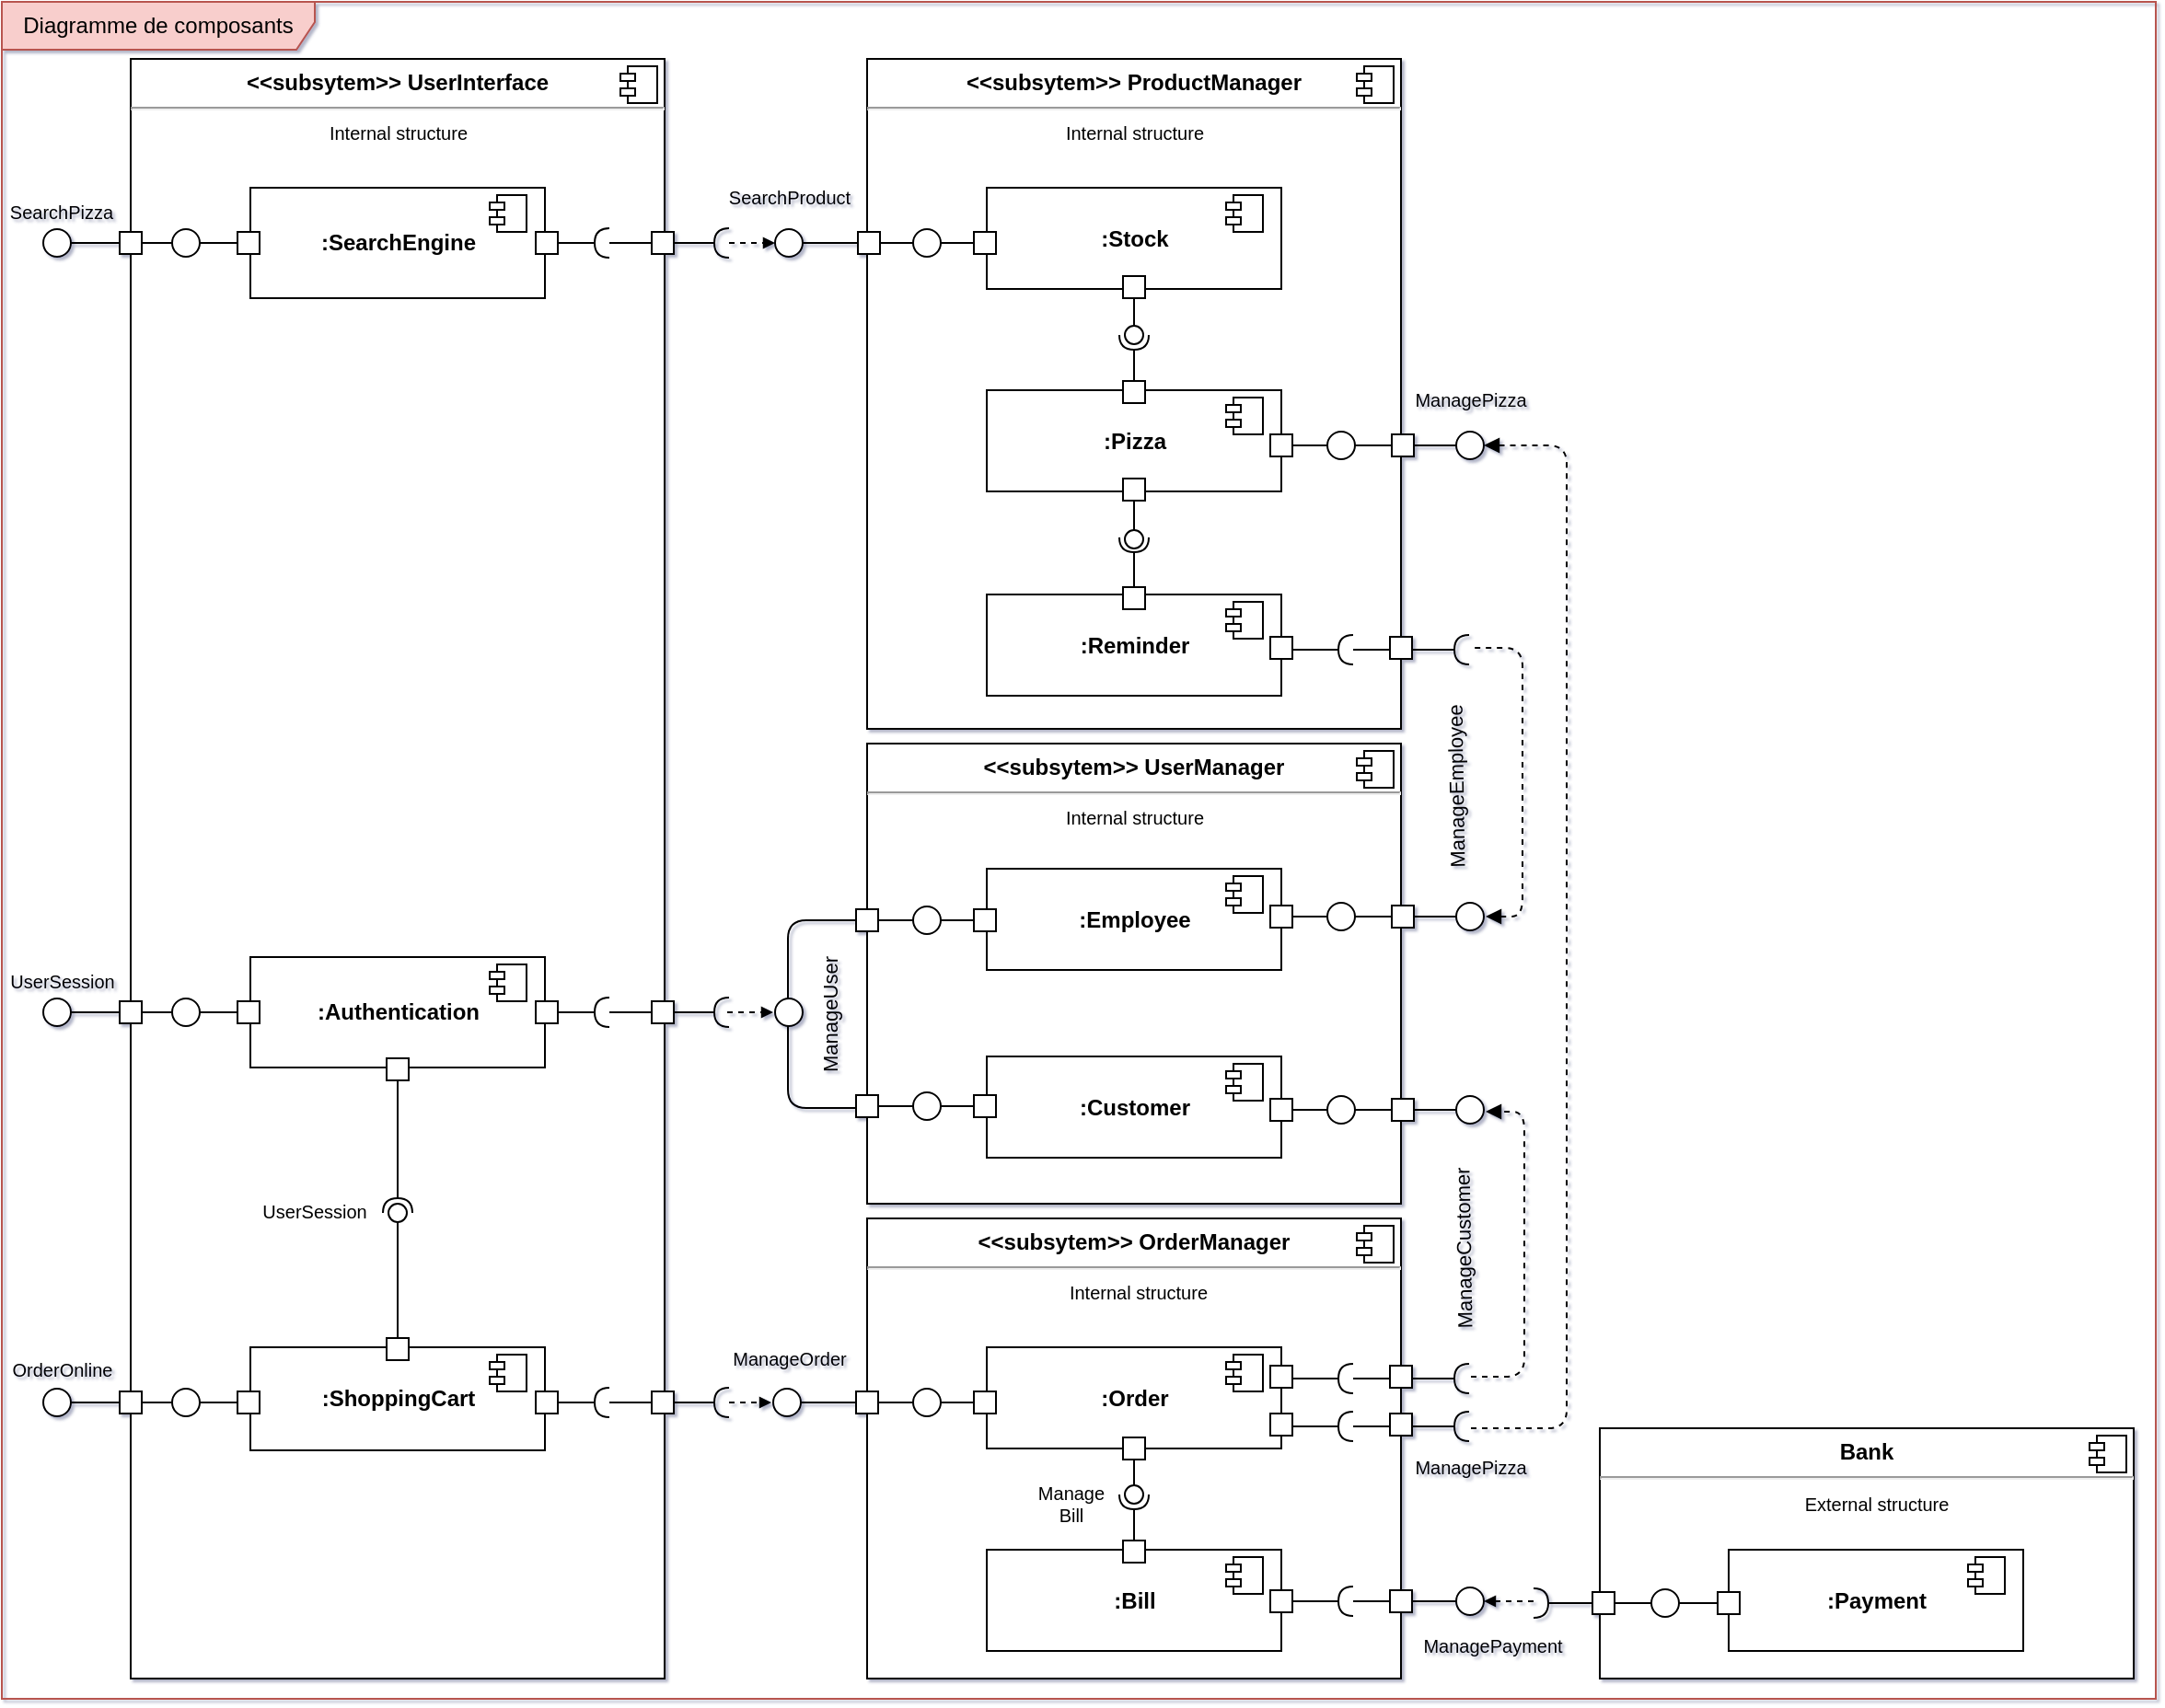 <mxfile version="13.6.2" type="device"><diagram name="Page-1" id="5f0bae14-7c28-e335-631c-24af17079c00"><mxGraphModel dx="1086" dy="1656" grid="0" gridSize="4" guides="1" tooltips="1" connect="1" arrows="1" fold="1" page="1" pageScale="1" pageWidth="1100" pageHeight="850" background="#ffffff" math="0" shadow="1"><root><mxCell id="0"/><mxCell id="1" parent="0"/><mxCell id="wTjTBQuhKX6uqusIVd9y-1" value="Diagramme de composants" style="shape=umlFrame;whiteSpace=wrap;html=1;width=170;height=26;fillColor=#f8cecc;swimlaneFillColor=none;strokeColor=#b85450;strokeWidth=1;perimeterSpacing=0;shadow=0;sketch=0;" parent="1" vertex="1"><mxGeometry x="10" y="-11" width="1170" height="922" as="geometry"/></mxCell><mxCell id="eS0z7UY0pisL0nwEocrN-112" value="&lt;p style=&quot;margin: 0px ; margin-top: 6px ; text-align: center&quot;&gt;&lt;b&gt;&amp;lt;&amp;lt;subsytem&amp;gt;&amp;gt; ProductManager&lt;/b&gt;&lt;/p&gt;&lt;hr&gt;&lt;p style=&quot;margin: 0px ; margin-left: 8px&quot;&gt;&lt;br&gt;&lt;/p&gt;" style="align=left;overflow=fill;html=1;dropTarget=0;" parent="1" vertex="1"><mxGeometry x="480" y="20" width="290" height="364" as="geometry"/></mxCell><mxCell id="eS0z7UY0pisL0nwEocrN-113" value="" style="shape=component;jettyWidth=8;jettyHeight=4;" parent="eS0z7UY0pisL0nwEocrN-112" vertex="1"><mxGeometry x="1" width="20" height="20" relative="1" as="geometry"><mxPoint x="-24" y="4" as="offset"/></mxGeometry></mxCell><mxCell id="eS0z7UY0pisL0nwEocrN-3" value="&lt;p style=&quot;margin: 0px ; margin-top: 6px ; text-align: center&quot;&gt;&lt;b&gt;&amp;lt;&amp;lt;subsytem&amp;gt;&amp;gt; UserInterface&lt;/b&gt;&lt;/p&gt;&lt;hr&gt;&lt;p style=&quot;margin: 0px ; margin-left: 8px&quot;&gt;&lt;br&gt;&lt;/p&gt;" style="align=left;overflow=fill;html=1;dropTarget=0;" parent="1" vertex="1"><mxGeometry x="80" y="20" width="290" height="880" as="geometry"/></mxCell><mxCell id="eS0z7UY0pisL0nwEocrN-4" value="" style="shape=component;jettyWidth=8;jettyHeight=4;" parent="eS0z7UY0pisL0nwEocrN-3" vertex="1"><mxGeometry x="1" width="20" height="20" relative="1" as="geometry"><mxPoint x="-24" y="4" as="offset"/></mxGeometry></mxCell><mxCell id="eS0z7UY0pisL0nwEocrN-7" value="&lt;b&gt;:SearchEngine&lt;/b&gt;" style="html=1;dropTarget=0;" parent="1" vertex="1"><mxGeometry x="145" y="90" width="160" height="60" as="geometry"/></mxCell><mxCell id="eS0z7UY0pisL0nwEocrN-8" value="" style="shape=component;jettyWidth=8;jettyHeight=4;" parent="eS0z7UY0pisL0nwEocrN-7" vertex="1"><mxGeometry x="1" width="20" height="20" relative="1" as="geometry"><mxPoint x="-30" y="4" as="offset"/></mxGeometry></mxCell><mxCell id="eS0z7UY0pisL0nwEocrN-9" value="&lt;b&gt;:Authentication&lt;br&gt;&lt;/b&gt;" style="html=1;dropTarget=0;" parent="1" vertex="1"><mxGeometry x="145" y="508" width="160" height="60" as="geometry"/></mxCell><mxCell id="eS0z7UY0pisL0nwEocrN-10" value="" style="shape=component;jettyWidth=8;jettyHeight=4;" parent="eS0z7UY0pisL0nwEocrN-9" vertex="1"><mxGeometry x="1" width="20" height="20" relative="1" as="geometry"><mxPoint x="-30" y="4" as="offset"/></mxGeometry></mxCell><mxCell id="eS0z7UY0pisL0nwEocrN-11" value="&lt;b&gt;:ShoppingCart&lt;/b&gt;&lt;b&gt;&lt;br&gt;&lt;/b&gt;" style="html=1;dropTarget=0;" parent="1" vertex="1"><mxGeometry x="145" y="720" width="160" height="56" as="geometry"/></mxCell><mxCell id="eS0z7UY0pisL0nwEocrN-12" value="" style="shape=component;jettyWidth=8;jettyHeight=4;" parent="eS0z7UY0pisL0nwEocrN-11" vertex="1"><mxGeometry x="1" width="20" height="20" relative="1" as="geometry"><mxPoint x="-30" y="4" as="offset"/></mxGeometry></mxCell><mxCell id="eS0z7UY0pisL0nwEocrN-15" value="" style="whiteSpace=wrap;html=1;glass=0;shadow=0;" parent="1" vertex="1"><mxGeometry x="138" y="744" width="12" height="12" as="geometry"/></mxCell><mxCell id="eS0z7UY0pisL0nwEocrN-18" value="" style="orthogonalLoop=1;jettySize=auto;html=1;endArrow=none;endFill=0;entryX=0;entryY=0.5;entryDx=0;entryDy=0;" parent="1" target="eS0z7UY0pisL0nwEocrN-45" edge="1"><mxGeometry relative="1" as="geometry"><mxPoint x="340" y="750" as="sourcePoint"/><mxPoint x="350" y="751" as="targetPoint"/></mxGeometry></mxCell><mxCell id="eS0z7UY0pisL0nwEocrN-22" value="" style="orthogonalLoop=1;jettySize=auto;html=1;endArrow=halfCircle;endFill=0;endSize=6;strokeWidth=1;exitX=1;exitY=0.5;exitDx=0;exitDy=0;" parent="1" source="eS0z7UY0pisL0nwEocrN-34" edge="1"><mxGeometry relative="1" as="geometry"><mxPoint x="385" y="749.58" as="sourcePoint"/><mxPoint x="340" y="750" as="targetPoint"/></mxGeometry></mxCell><mxCell id="eS0z7UY0pisL0nwEocrN-33" value="" style="whiteSpace=wrap;html=1;glass=0;shadow=0;" parent="1" vertex="1"><mxGeometry x="219" y="715" width="12" height="12" as="geometry"/></mxCell><mxCell id="eS0z7UY0pisL0nwEocrN-34" value="" style="whiteSpace=wrap;html=1;glass=0;shadow=0;" parent="1" vertex="1"><mxGeometry x="300" y="744" width="12" height="12" as="geometry"/></mxCell><mxCell id="eS0z7UY0pisL0nwEocrN-35" value="" style="whiteSpace=wrap;html=1;glass=0;shadow=0;" parent="1" vertex="1"><mxGeometry x="219" y="563" width="12" height="12" as="geometry"/></mxCell><mxCell id="eS0z7UY0pisL0nwEocrN-36" value="" style="whiteSpace=wrap;html=1;glass=0;shadow=0;" parent="1" vertex="1"><mxGeometry x="138" y="532" width="12" height="12" as="geometry"/></mxCell><mxCell id="eS0z7UY0pisL0nwEocrN-37" value="" style="whiteSpace=wrap;html=1;glass=0;shadow=0;" parent="1" vertex="1"><mxGeometry x="300" y="532" width="12" height="12" as="geometry"/></mxCell><mxCell id="eS0z7UY0pisL0nwEocrN-38" value="" style="whiteSpace=wrap;html=1;glass=0;shadow=0;" parent="1" vertex="1"><mxGeometry x="138" y="114" width="12" height="12" as="geometry"/></mxCell><mxCell id="eS0z7UY0pisL0nwEocrN-39" value="" style="whiteSpace=wrap;html=1;glass=0;shadow=0;" parent="1" vertex="1"><mxGeometry x="300" y="114" width="12" height="12" as="geometry"/></mxCell><mxCell id="eS0z7UY0pisL0nwEocrN-40" value="" style="whiteSpace=wrap;html=1;glass=0;shadow=0;" parent="1" vertex="1"><mxGeometry x="74" y="114" width="12" height="12" as="geometry"/></mxCell><mxCell id="eS0z7UY0pisL0nwEocrN-41" value="" style="whiteSpace=wrap;html=1;glass=0;shadow=0;" parent="1" vertex="1"><mxGeometry x="74" y="532" width="12" height="12" as="geometry"/></mxCell><mxCell id="eS0z7UY0pisL0nwEocrN-42" value="" style="whiteSpace=wrap;html=1;glass=0;shadow=0;" parent="1" vertex="1"><mxGeometry x="74" y="744" width="12" height="12" as="geometry"/></mxCell><mxCell id="eS0z7UY0pisL0nwEocrN-43" value="" style="whiteSpace=wrap;html=1;glass=0;shadow=0;" parent="1" vertex="1"><mxGeometry x="363" y="114" width="12" height="12" as="geometry"/></mxCell><mxCell id="eS0z7UY0pisL0nwEocrN-44" value="" style="whiteSpace=wrap;html=1;glass=0;shadow=0;" parent="1" vertex="1"><mxGeometry x="363" y="532" width="12" height="12" as="geometry"/></mxCell><mxCell id="eS0z7UY0pisL0nwEocrN-45" value="" style="whiteSpace=wrap;html=1;glass=0;shadow=0;" parent="1" vertex="1"><mxGeometry x="363" y="744" width="12" height="12" as="geometry"/></mxCell><mxCell id="eS0z7UY0pisL0nwEocrN-46" value="" style="orthogonalLoop=1;jettySize=auto;html=1;endArrow=none;endFill=0;entryX=0;entryY=0.5;entryDx=0;entryDy=0;exitX=1;exitY=0.5;exitDx=0;exitDy=0;" parent="1" target="eS0z7UY0pisL0nwEocrN-38" edge="1"><mxGeometry relative="1" as="geometry"><mxPoint x="115" y="120" as="sourcePoint"/><mxPoint x="25" y="145" as="targetPoint"/></mxGeometry></mxCell><mxCell id="eS0z7UY0pisL0nwEocrN-48" value="" style="orthogonalLoop=1;jettySize=auto;html=1;endArrow=none;endFill=0;entryX=0;entryY=0.5;entryDx=0;entryDy=0;exitX=1;exitY=0.5;exitDx=0;exitDy=0;" parent="1" source="eS0z7UY0pisL0nwEocrN-40" edge="1"><mxGeometry relative="1" as="geometry"><mxPoint x="62" y="120" as="sourcePoint"/><mxPoint x="105" y="120" as="targetPoint"/></mxGeometry></mxCell><mxCell id="eS0z7UY0pisL0nwEocrN-51" value="" style="orthogonalLoop=1;jettySize=auto;html=1;endArrow=none;endFill=0;exitX=1;exitY=0.5;exitDx=0;exitDy=0;entryX=0;entryY=0.5;entryDx=0;entryDy=0;" parent="1" target="eS0z7UY0pisL0nwEocrN-36" edge="1"><mxGeometry relative="1" as="geometry"><mxPoint x="115" y="538" as="sourcePoint"/><mxPoint x="560" y="518" as="targetPoint"/></mxGeometry></mxCell><mxCell id="eS0z7UY0pisL0nwEocrN-55" value="" style="orthogonalLoop=1;jettySize=auto;html=1;endArrow=none;endFill=0;exitX=1;exitY=0.5;exitDx=0;exitDy=0;entryX=0;entryY=0.5;entryDx=0;entryDy=0;" parent="1" source="eS0z7UY0pisL0nwEocrN-41" edge="1"><mxGeometry relative="1" as="geometry"><mxPoint x="62" y="538" as="sourcePoint"/><mxPoint x="105" y="538" as="targetPoint"/></mxGeometry></mxCell><mxCell id="eS0z7UY0pisL0nwEocrN-59" value="" style="orthogonalLoop=1;jettySize=auto;html=1;endArrow=none;endFill=0;exitX=1;exitY=0.5;exitDx=0;exitDy=0;entryX=0;entryY=0.5;entryDx=0;entryDy=0;" parent="1" target="eS0z7UY0pisL0nwEocrN-15" edge="1"><mxGeometry relative="1" as="geometry"><mxPoint x="115" y="750" as="sourcePoint"/><mxPoint x="560" y="570" as="targetPoint"/></mxGeometry></mxCell><mxCell id="eS0z7UY0pisL0nwEocrN-61" value="" style="orthogonalLoop=1;jettySize=auto;html=1;endArrow=none;endFill=0;exitX=1;exitY=0.5;exitDx=0;exitDy=0;entryX=0;entryY=0.5;entryDx=0;entryDy=0;" parent="1" source="eS0z7UY0pisL0nwEocrN-42" edge="1"><mxGeometry relative="1" as="geometry"><mxPoint x="62" y="750" as="sourcePoint"/><mxPoint x="105" y="750" as="targetPoint"/></mxGeometry></mxCell><mxCell id="eS0z7UY0pisL0nwEocrN-68" value="" style="orthogonalLoop=1;jettySize=auto;html=1;endArrow=none;endFill=0;exitX=0.5;exitY=0;exitDx=0;exitDy=0;" parent="1" source="eS0z7UY0pisL0nwEocrN-33" target="eS0z7UY0pisL0nwEocrN-70" edge="1"><mxGeometry relative="1" as="geometry"><mxPoint x="405" y="698" as="sourcePoint"/></mxGeometry></mxCell><mxCell id="eS0z7UY0pisL0nwEocrN-69" value="" style="orthogonalLoop=1;jettySize=auto;html=1;endArrow=halfCircle;endFill=0;endSize=6;strokeWidth=1;exitX=0.5;exitY=1;exitDx=0;exitDy=0;" parent="1" source="eS0z7UY0pisL0nwEocrN-35" edge="1"><mxGeometry relative="1" as="geometry"><mxPoint x="225" y="701" as="sourcePoint"/><mxPoint x="225" y="647" as="targetPoint"/></mxGeometry></mxCell><mxCell id="eS0z7UY0pisL0nwEocrN-70" value="" style="ellipse;whiteSpace=wrap;html=1;fontFamily=Helvetica;fontSize=12;fontColor=#000000;align=center;strokeColor=#000000;fillColor=#ffffff;points=[];aspect=fixed;resizable=0;shadow=0;glass=0;" parent="1" vertex="1"><mxGeometry x="220" y="642" width="10" height="10" as="geometry"/></mxCell><mxCell id="eS0z7UY0pisL0nwEocrN-77" value="" style="orthogonalLoop=1;jettySize=auto;html=1;endArrow=none;endFill=0;entryX=0;entryY=0.5;entryDx=0;entryDy=0;" parent="1" target="eS0z7UY0pisL0nwEocrN-44" edge="1"><mxGeometry relative="1" as="geometry"><mxPoint x="340" y="538" as="sourcePoint"/><mxPoint x="358" y="537.58" as="targetPoint"/></mxGeometry></mxCell><mxCell id="eS0z7UY0pisL0nwEocrN-78" value="" style="orthogonalLoop=1;jettySize=auto;html=1;endArrow=halfCircle;endFill=0;endSize=6;strokeWidth=1;exitX=1;exitY=0.5;exitDx=0;exitDy=0;" parent="1" source="eS0z7UY0pisL0nwEocrN-37" edge="1"><mxGeometry relative="1" as="geometry"><mxPoint x="320.0" y="537.58" as="sourcePoint"/><mxPoint x="340" y="538" as="targetPoint"/></mxGeometry></mxCell><mxCell id="eS0z7UY0pisL0nwEocrN-80" value="" style="orthogonalLoop=1;jettySize=auto;html=1;endArrow=none;endFill=0;entryX=0;entryY=0.5;entryDx=0;entryDy=0;" parent="1" target="eS0z7UY0pisL0nwEocrN-43" edge="1"><mxGeometry relative="1" as="geometry"><mxPoint x="340" y="120" as="sourcePoint"/><mxPoint x="486" y="118.79" as="targetPoint"/></mxGeometry></mxCell><mxCell id="eS0z7UY0pisL0nwEocrN-81" value="" style="orthogonalLoop=1;jettySize=auto;html=1;endArrow=halfCircle;endFill=0;endSize=6;strokeWidth=1;exitX=1;exitY=0.5;exitDx=0;exitDy=0;" parent="1" source="eS0z7UY0pisL0nwEocrN-39" edge="1"><mxGeometry relative="1" as="geometry"><mxPoint x="435" y="119.79" as="sourcePoint"/><mxPoint x="340" y="120" as="targetPoint"/></mxGeometry></mxCell><mxCell id="eS0z7UY0pisL0nwEocrN-83" value="" style="orthogonalLoop=1;jettySize=auto;html=1;endArrow=none;endFill=0;entryX=0;entryY=0.5;entryDx=0;entryDy=0;exitX=1;exitY=0.5;exitDx=0;exitDy=0;" parent="1" source="eS0z7UY0pisL0nwEocrN-129" target="eS0z7UY0pisL0nwEocrN-42" edge="1"><mxGeometry relative="1" as="geometry"><mxPoint x="45" y="750" as="sourcePoint"/><mxPoint x="37.5" y="749.58" as="targetPoint"/></mxGeometry></mxCell><mxCell id="eS0z7UY0pisL0nwEocrN-91" value="" style="orthogonalLoop=1;jettySize=auto;html=1;endArrow=none;endFill=0;entryX=0;entryY=0.5;entryDx=0;entryDy=0;exitX=1;exitY=0.5;exitDx=0;exitDy=0;" parent="1" source="eS0z7UY0pisL0nwEocrN-128" target="eS0z7UY0pisL0nwEocrN-41" edge="1"><mxGeometry relative="1" as="geometry"><mxPoint x="50" y="538" as="sourcePoint"/><mxPoint x="49.5" y="537.58" as="targetPoint"/></mxGeometry></mxCell><mxCell id="eS0z7UY0pisL0nwEocrN-92" value="" style="orthogonalLoop=1;jettySize=auto;html=1;endArrow=none;endFill=0;entryX=0;entryY=0.5;entryDx=0;entryDy=0;exitX=1;exitY=0.5;exitDx=0;exitDy=0;" parent="1" source="eS0z7UY0pisL0nwEocrN-127" target="eS0z7UY0pisL0nwEocrN-40" edge="1"><mxGeometry relative="1" as="geometry"><mxPoint x="37.5" y="120" as="sourcePoint"/><mxPoint x="24.5" y="115" as="targetPoint"/></mxGeometry></mxCell><mxCell id="eS0z7UY0pisL0nwEocrN-95" value="UserSession" style="text;html=1;strokeColor=none;fillColor=none;align=center;verticalAlign=middle;whiteSpace=wrap;shadow=0;glass=0;fontSize=10;" parent="1" vertex="1"><mxGeometry x="22.5" y="510.5" width="40" height="20" as="geometry"/></mxCell><mxCell id="eS0z7UY0pisL0nwEocrN-96" value="OrderOnline" style="text;html=1;strokeColor=none;fillColor=none;align=center;verticalAlign=middle;whiteSpace=wrap;shadow=0;glass=0;fontSize=10;" parent="1" vertex="1"><mxGeometry x="12.5" y="722" width="60" height="20" as="geometry"/></mxCell><mxCell id="eS0z7UY0pisL0nwEocrN-97" value="SearchPizza" style="text;html=1;strokeColor=none;fillColor=none;align=center;verticalAlign=middle;whiteSpace=wrap;shadow=0;glass=0;fontSize=10;" parent="1" vertex="1"><mxGeometry x="10" y="92.5" width="65" height="20" as="geometry"/></mxCell><mxCell id="eS0z7UY0pisL0nwEocrN-98" value="Internal structure" style="text;html=1;strokeColor=none;fillColor=none;align=center;verticalAlign=middle;whiteSpace=wrap;shadow=0;glass=0;fontSize=10;" parent="1" vertex="1"><mxGeometry x="177.5" y="50" width="95" height="20" as="geometry"/></mxCell><mxCell id="eS0z7UY0pisL0nwEocrN-102" value="&lt;b&gt;:Pizza&lt;/b&gt;" style="html=1;dropTarget=0;" parent="1" vertex="1"><mxGeometry x="545" y="200" width="160" height="55" as="geometry"/></mxCell><mxCell id="eS0z7UY0pisL0nwEocrN-103" value="" style="shape=component;jettyWidth=8;jettyHeight=4;" parent="eS0z7UY0pisL0nwEocrN-102" vertex="1"><mxGeometry x="1" width="20" height="20" relative="1" as="geometry"><mxPoint x="-30" y="4" as="offset"/></mxGeometry></mxCell><mxCell id="eS0z7UY0pisL0nwEocrN-104" value="Internal structure" style="text;html=1;strokeColor=none;fillColor=none;align=center;verticalAlign=middle;whiteSpace=wrap;shadow=0;glass=0;fontSize=10;" parent="1" vertex="1"><mxGeometry x="577.5" y="50" width="95" height="20" as="geometry"/></mxCell><mxCell id="eS0z7UY0pisL0nwEocrN-105" value="&lt;b&gt;:Stock&lt;/b&gt;" style="html=1;dropTarget=0;" parent="1" vertex="1"><mxGeometry x="545" y="90" width="160" height="55" as="geometry"/></mxCell><mxCell id="eS0z7UY0pisL0nwEocrN-106" value="" style="shape=component;jettyWidth=8;jettyHeight=4;" parent="eS0z7UY0pisL0nwEocrN-105" vertex="1"><mxGeometry x="1" width="20" height="20" relative="1" as="geometry"><mxPoint x="-30" y="4" as="offset"/></mxGeometry></mxCell><mxCell id="eS0z7UY0pisL0nwEocrN-114" value="" style="whiteSpace=wrap;html=1;glass=0;shadow=0;" parent="1" vertex="1"><mxGeometry x="475" y="114" width="12" height="12" as="geometry"/></mxCell><mxCell id="eS0z7UY0pisL0nwEocrN-119" value="" style="orthogonalLoop=1;jettySize=auto;html=1;endArrow=halfCircle;endFill=0;endSize=6;strokeWidth=1;exitX=1;exitY=0.5;exitDx=0;exitDy=0;" parent="1" source="eS0z7UY0pisL0nwEocrN-43" edge="1"><mxGeometry relative="1" as="geometry"><mxPoint x="380.0" y="119.58" as="sourcePoint"/><mxPoint x="405" y="120" as="targetPoint"/></mxGeometry></mxCell><mxCell id="eS0z7UY0pisL0nwEocrN-121" value="" style="orthogonalLoop=1;jettySize=auto;html=1;endArrow=none;endFill=0;exitX=0;exitY=0.5;exitDx=0;exitDy=0;entryX=1;entryY=0.5;entryDx=0;entryDy=0;" parent="1" source="eS0z7UY0pisL0nwEocrN-114" target="eS0z7UY0pisL0nwEocrN-124" edge="1"><mxGeometry relative="1" as="geometry"><mxPoint x="475" y="119" as="sourcePoint"/><mxPoint x="450" y="120" as="targetPoint"/></mxGeometry></mxCell><mxCell id="eS0z7UY0pisL0nwEocrN-122" value="" style="endArrow=block;dashed=1;endFill=1;endSize=4;html=1;fontSize=10;labelBorderColor=none;jumpSize=6;startSize=6;" parent="1" edge="1"><mxGeometry width="160" relative="1" as="geometry"><mxPoint x="405" y="120" as="sourcePoint"/><mxPoint x="430" y="120" as="targetPoint"/></mxGeometry></mxCell><mxCell id="eS0z7UY0pisL0nwEocrN-124" value="" style="ellipse;whiteSpace=wrap;html=1;aspect=fixed;shadow=0;glass=0;fontSize=10;" parent="1" vertex="1"><mxGeometry x="430" y="112.5" width="15" height="15" as="geometry"/></mxCell><mxCell id="eS0z7UY0pisL0nwEocrN-127" value="" style="ellipse;whiteSpace=wrap;html=1;aspect=fixed;shadow=0;glass=0;fontSize=10;" parent="1" vertex="1"><mxGeometry x="32.5" y="112.5" width="15" height="15" as="geometry"/></mxCell><mxCell id="eS0z7UY0pisL0nwEocrN-128" value="" style="ellipse;whiteSpace=wrap;html=1;aspect=fixed;shadow=0;glass=0;fontSize=10;" parent="1" vertex="1"><mxGeometry x="32.5" y="530.5" width="15" height="15" as="geometry"/></mxCell><mxCell id="eS0z7UY0pisL0nwEocrN-129" value="" style="ellipse;whiteSpace=wrap;html=1;aspect=fixed;shadow=0;glass=0;fontSize=10;" parent="1" vertex="1"><mxGeometry x="32.5" y="742.5" width="15" height="15" as="geometry"/></mxCell><mxCell id="eS0z7UY0pisL0nwEocrN-131" value="" style="ellipse;whiteSpace=wrap;html=1;aspect=fixed;shadow=0;glass=0;fontSize=10;" parent="1" vertex="1"><mxGeometry x="102.5" y="112.5" width="15" height="15" as="geometry"/></mxCell><mxCell id="eS0z7UY0pisL0nwEocrN-132" value="" style="ellipse;whiteSpace=wrap;html=1;aspect=fixed;shadow=0;glass=0;fontSize=10;" parent="1" vertex="1"><mxGeometry x="102.5" y="530.5" width="15" height="15" as="geometry"/></mxCell><mxCell id="eS0z7UY0pisL0nwEocrN-133" value="" style="ellipse;whiteSpace=wrap;html=1;aspect=fixed;shadow=0;glass=0;fontSize=10;" parent="1" vertex="1"><mxGeometry x="102.5" y="742.5" width="15" height="15" as="geometry"/></mxCell><mxCell id="eS0z7UY0pisL0nwEocrN-134" value="" style="whiteSpace=wrap;html=1;glass=0;shadow=0;" parent="1" vertex="1"><mxGeometry x="538" y="114" width="12" height="12" as="geometry"/></mxCell><mxCell id="eS0z7UY0pisL0nwEocrN-136" value="" style="orthogonalLoop=1;jettySize=auto;html=1;endArrow=none;endFill=0;exitX=1;exitY=0.5;exitDx=0;exitDy=0;entryX=0;entryY=0.5;entryDx=0;entryDy=0;" parent="1" source="eS0z7UY0pisL0nwEocrN-137" target="eS0z7UY0pisL0nwEocrN-134" edge="1"><mxGeometry relative="1" as="geometry"><mxPoint x="530" y="313" as="sourcePoint"/><mxPoint x="615" y="312.5" as="targetPoint"/></mxGeometry></mxCell><mxCell id="eS0z7UY0pisL0nwEocrN-137" value="" style="ellipse;whiteSpace=wrap;html=1;aspect=fixed;shadow=0;glass=0;fontSize=10;" parent="1" vertex="1"><mxGeometry x="505" y="112.5" width="15" height="15" as="geometry"/></mxCell><mxCell id="eS0z7UY0pisL0nwEocrN-138" value="" style="orthogonalLoop=1;jettySize=auto;html=1;endArrow=none;endFill=0;exitX=1;exitY=0.5;exitDx=0;exitDy=0;entryX=0;entryY=0.5;entryDx=0;entryDy=0;" parent="1" source="eS0z7UY0pisL0nwEocrN-114" target="eS0z7UY0pisL0nwEocrN-137" edge="1"><mxGeometry relative="1" as="geometry"><mxPoint x="487.0" y="120" as="sourcePoint"/><mxPoint x="538" y="120" as="targetPoint"/></mxGeometry></mxCell><mxCell id="eS0z7UY0pisL0nwEocrN-140" value="" style="whiteSpace=wrap;html=1;glass=0;shadow=0;" parent="1" vertex="1"><mxGeometry x="619" y="138" width="12" height="12" as="geometry"/></mxCell><mxCell id="eS0z7UY0pisL0nwEocrN-141" value="" style="whiteSpace=wrap;html=1;glass=0;shadow=0;" parent="1" vertex="1"><mxGeometry x="619" y="195" width="12" height="12" as="geometry"/></mxCell><mxCell id="eS0z7UY0pisL0nwEocrN-142" value="" style="orthogonalLoop=1;jettySize=auto;html=1;endArrow=none;endFill=0;fontSize=10;exitX=0.5;exitY=1;exitDx=0;exitDy=0;" parent="1" source="eS0z7UY0pisL0nwEocrN-140" target="eS0z7UY0pisL0nwEocrN-144" edge="1"><mxGeometry relative="1" as="geometry"><mxPoint x="535" y="345" as="sourcePoint"/></mxGeometry></mxCell><mxCell id="eS0z7UY0pisL0nwEocrN-143" value="" style="orthogonalLoop=1;jettySize=auto;html=1;endArrow=halfCircle;endFill=0;endSize=6;strokeWidth=1;fontSize=10;exitX=0.5;exitY=0;exitDx=0;exitDy=0;" parent="1" source="eS0z7UY0pisL0nwEocrN-141" edge="1"><mxGeometry relative="1" as="geometry"><mxPoint x="420" y="305" as="sourcePoint"/><mxPoint x="625" y="170" as="targetPoint"/></mxGeometry></mxCell><mxCell id="eS0z7UY0pisL0nwEocrN-144" value="" style="ellipse;whiteSpace=wrap;html=1;fontFamily=Helvetica;fontSize=12;fontColor=#000000;align=center;strokeColor=#000000;fillColor=#ffffff;points=[];aspect=fixed;resizable=0;shadow=0;glass=0;" parent="1" vertex="1"><mxGeometry x="620" y="165" width="10" height="10" as="geometry"/></mxCell><mxCell id="eS0z7UY0pisL0nwEocrN-149" value="&lt;p style=&quot;margin: 0px ; margin-top: 6px ; text-align: center&quot;&gt;&lt;b&gt;&amp;lt;&amp;lt;subsytem&amp;gt;&amp;gt; OrderManager&lt;/b&gt;&lt;/p&gt;&lt;hr&gt;&lt;p style=&quot;margin: 0px ; margin-left: 8px&quot;&gt;&lt;br&gt;&lt;/p&gt;" style="align=left;overflow=fill;html=1;dropTarget=0;" parent="1" vertex="1"><mxGeometry x="480" y="650" width="290" height="250" as="geometry"/></mxCell><mxCell id="eS0z7UY0pisL0nwEocrN-150" value="" style="shape=component;jettyWidth=8;jettyHeight=4;" parent="eS0z7UY0pisL0nwEocrN-149" vertex="1"><mxGeometry x="1" width="20" height="20" relative="1" as="geometry"><mxPoint x="-24" y="4" as="offset"/></mxGeometry></mxCell><mxCell id="eS0z7UY0pisL0nwEocrN-151" value="&lt;b&gt;:Bill&lt;/b&gt;" style="html=1;dropTarget=0;" parent="1" vertex="1"><mxGeometry x="545" y="830" width="160" height="55" as="geometry"/></mxCell><mxCell id="eS0z7UY0pisL0nwEocrN-152" value="" style="shape=component;jettyWidth=8;jettyHeight=4;" parent="eS0z7UY0pisL0nwEocrN-151" vertex="1"><mxGeometry x="1" width="20" height="20" relative="1" as="geometry"><mxPoint x="-30" y="4" as="offset"/></mxGeometry></mxCell><mxCell id="eS0z7UY0pisL0nwEocrN-153" value="Internal structure" style="text;html=1;strokeColor=none;fillColor=none;align=center;verticalAlign=middle;whiteSpace=wrap;shadow=0;glass=0;fontSize=10;" parent="1" vertex="1"><mxGeometry x="580" y="680" width="95" height="20" as="geometry"/></mxCell><mxCell id="eS0z7UY0pisL0nwEocrN-154" value="&lt;b&gt;:Order&lt;/b&gt;" style="html=1;dropTarget=0;" parent="1" vertex="1"><mxGeometry x="545" y="720" width="160" height="55" as="geometry"/></mxCell><mxCell id="eS0z7UY0pisL0nwEocrN-155" value="" style="shape=component;jettyWidth=8;jettyHeight=4;" parent="eS0z7UY0pisL0nwEocrN-154" vertex="1"><mxGeometry x="1" width="20" height="20" relative="1" as="geometry"><mxPoint x="-30" y="4" as="offset"/></mxGeometry></mxCell><mxCell id="eS0z7UY0pisL0nwEocrN-159" value="" style="whiteSpace=wrap;html=1;glass=0;shadow=0;" parent="1" vertex="1"><mxGeometry x="474" y="744" width="12" height="12" as="geometry"/></mxCell><mxCell id="eS0z7UY0pisL0nwEocrN-163" value="" style="whiteSpace=wrap;html=1;glass=0;shadow=0;" parent="1" vertex="1"><mxGeometry x="619" y="769" width="12" height="12" as="geometry"/></mxCell><mxCell id="eS0z7UY0pisL0nwEocrN-164" value="" style="whiteSpace=wrap;html=1;glass=0;shadow=0;" parent="1" vertex="1"><mxGeometry x="619" y="825" width="12" height="12" as="geometry"/></mxCell><mxCell id="eS0z7UY0pisL0nwEocrN-165" value="" style="orthogonalLoop=1;jettySize=auto;html=1;endArrow=none;endFill=0;fontSize=10;exitX=0.5;exitY=1;exitDx=0;exitDy=0;entryX=0.5;entryY=0.9;entryDx=0;entryDy=0;entryPerimeter=0;" parent="1" source="eS0z7UY0pisL0nwEocrN-163" target="eS0z7UY0pisL0nwEocrN-167" edge="1"><mxGeometry relative="1" as="geometry"><mxPoint x="658" y="817.5" as="sourcePoint"/><mxPoint x="657" y="809.5" as="targetPoint"/></mxGeometry></mxCell><mxCell id="eS0z7UY0pisL0nwEocrN-166" value="" style="orthogonalLoop=1;jettySize=auto;html=1;endArrow=halfCircle;endFill=0;entryX=0.5;entryY=0.5;entryDx=0;entryDy=0;endSize=6;strokeWidth=1;fontSize=10;exitX=0.5;exitY=0;exitDx=0;exitDy=0;" parent="1" source="eS0z7UY0pisL0nwEocrN-164" target="eS0z7UY0pisL0nwEocrN-167" edge="1"><mxGeometry relative="1" as="geometry"><mxPoint x="624" y="840" as="sourcePoint"/></mxGeometry></mxCell><mxCell id="eS0z7UY0pisL0nwEocrN-167" value="" style="ellipse;whiteSpace=wrap;html=1;fontFamily=Helvetica;fontSize=12;fontColor=#000000;align=center;strokeColor=#000000;fillColor=#ffffff;points=[];aspect=fixed;resizable=0;shadow=0;glass=0;" parent="1" vertex="1"><mxGeometry x="620" y="795" width="10" height="10" as="geometry"/></mxCell><mxCell id="eS0z7UY0pisL0nwEocrN-168" value="" style="whiteSpace=wrap;html=1;glass=0;shadow=0;" parent="1" vertex="1"><mxGeometry x="538" y="744" width="12" height="12" as="geometry"/></mxCell><mxCell id="eS0z7UY0pisL0nwEocrN-177" value="" style="orthogonalLoop=1;jettySize=auto;html=1;endArrow=none;endFill=0;exitX=0;exitY=0.5;exitDx=0;exitDy=0;entryX=1;entryY=0.5;entryDx=0;entryDy=0;" parent="1" source="eS0z7UY0pisL0nwEocrN-159" target="eS0z7UY0pisL0nwEocrN-184" edge="1"><mxGeometry relative="1" as="geometry"><mxPoint x="479" y="495" as="sourcePoint"/><mxPoint x="454" y="750" as="targetPoint"/></mxGeometry></mxCell><mxCell id="eS0z7UY0pisL0nwEocrN-178" value="" style="orthogonalLoop=1;jettySize=auto;html=1;endArrow=halfCircle;endFill=0;endSize=6;strokeWidth=1;exitX=1;exitY=0.5;exitDx=0;exitDy=0;" parent="1" source="eS0z7UY0pisL0nwEocrN-44" edge="1"><mxGeometry relative="1" as="geometry"><mxPoint x="395" y="464" as="sourcePoint"/><mxPoint x="405" y="538" as="targetPoint"/></mxGeometry></mxCell><mxCell id="eS0z7UY0pisL0nwEocrN-183" value="" style="endArrow=block;dashed=1;endFill=1;endSize=4;html=1;fontSize=10;labelBorderColor=none;jumpSize=6;startSize=6;" parent="1" edge="1"><mxGeometry width="160" relative="1" as="geometry"><mxPoint x="404" y="538" as="sourcePoint"/><mxPoint x="429" y="538" as="targetPoint"/></mxGeometry></mxCell><mxCell id="eS0z7UY0pisL0nwEocrN-184" value="" style="ellipse;whiteSpace=wrap;html=1;aspect=fixed;shadow=0;glass=0;fontSize=10;" parent="1" vertex="1"><mxGeometry x="429" y="742.5" width="15" height="15" as="geometry"/></mxCell><mxCell id="eS0z7UY0pisL0nwEocrN-185" value="" style="orthogonalLoop=1;jettySize=auto;html=1;endArrow=halfCircle;endFill=0;endSize=6;strokeWidth=1;exitX=1;exitY=0.5;exitDx=0;exitDy=0;" parent="1" source="eS0z7UY0pisL0nwEocrN-45" edge="1"><mxGeometry relative="1" as="geometry"><mxPoint x="380" y="611" as="sourcePoint"/><mxPoint x="405" y="750" as="targetPoint"/></mxGeometry></mxCell><mxCell id="eS0z7UY0pisL0nwEocrN-190" value="" style="endArrow=block;dashed=1;endFill=1;endSize=4;html=1;fontSize=10;labelBorderColor=none;jumpSize=6;startSize=6;" parent="1" edge="1"><mxGeometry width="160" relative="1" as="geometry"><mxPoint x="405" y="750" as="sourcePoint"/><mxPoint x="428" y="750" as="targetPoint"/></mxGeometry></mxCell><mxCell id="eS0z7UY0pisL0nwEocrN-194" value="" style="orthogonalLoop=1;jettySize=auto;html=1;endArrow=none;endFill=0;exitX=0;exitY=0.5;exitDx=0;exitDy=0;entryX=1;entryY=0.5;entryDx=0;entryDy=0;" parent="1" source="eS0z7UY0pisL0nwEocrN-196" target="eS0z7UY0pisL0nwEocrN-159" edge="1"><mxGeometry relative="1" as="geometry"><mxPoint x="459" y="550" as="sourcePoint"/><mxPoint x="409" y="540" as="targetPoint"/></mxGeometry></mxCell><mxCell id="eS0z7UY0pisL0nwEocrN-196" value="" style="ellipse;whiteSpace=wrap;html=1;aspect=fixed;shadow=0;glass=0;fontSize=10;" parent="1" vertex="1"><mxGeometry x="505" y="742.5" width="15" height="15" as="geometry"/></mxCell><mxCell id="eS0z7UY0pisL0nwEocrN-197" value="" style="orthogonalLoop=1;jettySize=auto;html=1;endArrow=none;endFill=0;exitX=0;exitY=0.5;exitDx=0;exitDy=0;entryX=1;entryY=0.5;entryDx=0;entryDy=0;" parent="1" source="eS0z7UY0pisL0nwEocrN-168" target="eS0z7UY0pisL0nwEocrN-196" edge="1"><mxGeometry relative="1" as="geometry"><mxPoint x="543" y="750" as="sourcePoint"/><mxPoint x="486" y="750" as="targetPoint"/></mxGeometry></mxCell><mxCell id="eS0z7UY0pisL0nwEocrN-200" value="ManageUser" style="text;html=1;strokeColor=none;fillColor=none;align=center;verticalAlign=middle;whiteSpace=wrap;shadow=0;glass=0;fontSize=11;rotation=-90;" parent="1" vertex="1"><mxGeometry x="440" y="529" width="40" height="20" as="geometry"/></mxCell><mxCell id="eS0z7UY0pisL0nwEocrN-201" value="ManageOrder" style="text;html=1;strokeColor=none;fillColor=none;align=center;verticalAlign=middle;whiteSpace=wrap;shadow=0;glass=0;fontSize=10;" parent="1" vertex="1"><mxGeometry x="417.5" y="716" width="40" height="20" as="geometry"/></mxCell><mxCell id="eS0z7UY0pisL0nwEocrN-202" value="SearchProduct" style="text;html=1;strokeColor=none;fillColor=none;align=center;verticalAlign=middle;whiteSpace=wrap;shadow=0;glass=0;fontSize=10;" parent="1" vertex="1"><mxGeometry x="417.5" y="85" width="40" height="20" as="geometry"/></mxCell><mxCell id="eS0z7UY0pisL0nwEocrN-203" value="&lt;p style=&quot;margin: 0px ; margin-top: 6px ; text-align: center&quot;&gt;&lt;b&gt;&amp;lt;&amp;lt;subsytem&amp;gt;&amp;gt; UserManager&lt;/b&gt;&lt;/p&gt;&lt;hr&gt;&lt;p style=&quot;margin: 0px ; margin-left: 8px&quot;&gt;&lt;br&gt;&lt;/p&gt;" style="align=left;overflow=fill;html=1;dropTarget=0;" parent="1" vertex="1"><mxGeometry x="480" y="392" width="290" height="250" as="geometry"/></mxCell><mxCell id="eS0z7UY0pisL0nwEocrN-204" value="" style="shape=component;jettyWidth=8;jettyHeight=4;" parent="eS0z7UY0pisL0nwEocrN-203" vertex="1"><mxGeometry x="1" width="20" height="20" relative="1" as="geometry"><mxPoint x="-24" y="4" as="offset"/></mxGeometry></mxCell><mxCell id="eS0z7UY0pisL0nwEocrN-205" value="&lt;b&gt;:Reminder&lt;/b&gt;" style="html=1;dropTarget=0;" parent="1" vertex="1"><mxGeometry x="545" y="311" width="160" height="55" as="geometry"/></mxCell><mxCell id="eS0z7UY0pisL0nwEocrN-206" value="" style="shape=component;jettyWidth=8;jettyHeight=4;" parent="eS0z7UY0pisL0nwEocrN-205" vertex="1"><mxGeometry x="1" width="20" height="20" relative="1" as="geometry"><mxPoint x="-30" y="4" as="offset"/></mxGeometry></mxCell><mxCell id="eS0z7UY0pisL0nwEocrN-207" value="Internal structure" style="text;html=1;strokeColor=none;fillColor=none;align=center;verticalAlign=middle;whiteSpace=wrap;shadow=0;glass=0;fontSize=10;" parent="1" vertex="1"><mxGeometry x="577.5" y="422" width="95" height="20" as="geometry"/></mxCell><mxCell id="eS0z7UY0pisL0nwEocrN-208" value="&lt;b&gt;:Customer&lt;/b&gt;" style="html=1;dropTarget=0;" parent="1" vertex="1"><mxGeometry x="545" y="562" width="160" height="55" as="geometry"/></mxCell><mxCell id="eS0z7UY0pisL0nwEocrN-209" value="" style="shape=component;jettyWidth=8;jettyHeight=4;" parent="eS0z7UY0pisL0nwEocrN-208" vertex="1"><mxGeometry x="1" width="20" height="20" relative="1" as="geometry"><mxPoint x="-30" y="4" as="offset"/></mxGeometry></mxCell><mxCell id="eS0z7UY0pisL0nwEocrN-214" value="" style="orthogonalLoop=1;jettySize=auto;html=1;endArrow=none;endFill=0;exitX=0;exitY=0.5;exitDx=0;exitDy=0;entryX=1;entryY=0.5;entryDx=0;entryDy=0;" parent="1" source="eS0z7UY0pisL0nwEocrN-215" target="eS0z7UY0pisL0nwEocrN-210" edge="1"><mxGeometry relative="1" as="geometry"><mxPoint x="480" y="347.5" as="sourcePoint"/><mxPoint x="450" y="347.5" as="targetPoint"/></mxGeometry></mxCell><mxCell id="eS0z7UY0pisL0nwEocrN-215" value="" style="ellipse;whiteSpace=wrap;html=1;aspect=fixed;shadow=0;glass=0;fontSize=10;" parent="1" vertex="1"><mxGeometry x="505" y="581.5" width="15" height="15" as="geometry"/></mxCell><mxCell id="eS0z7UY0pisL0nwEocrN-216" value="" style="orthogonalLoop=1;jettySize=auto;html=1;endArrow=none;endFill=0;exitX=0;exitY=0.5;exitDx=0;exitDy=0;entryX=1;entryY=0.5;entryDx=0;entryDy=0;" parent="1" source="zJffRCDAohUV4moFge4l-1" target="eS0z7UY0pisL0nwEocrN-215" edge="1"><mxGeometry relative="1" as="geometry"><mxPoint x="545" y="589.5" as="sourcePoint"/><mxPoint x="487" y="589.5" as="targetPoint"/></mxGeometry></mxCell><mxCell id="eS0z7UY0pisL0nwEocrN-229" value="" style="whiteSpace=wrap;html=1;glass=0;shadow=0;" parent="1" vertex="1"><mxGeometry x="699" y="224" width="12" height="12" as="geometry"/></mxCell><mxCell id="eS0z7UY0pisL0nwEocrN-230" value="" style="whiteSpace=wrap;html=1;glass=0;shadow=0;" parent="1" vertex="1"><mxGeometry x="765" y="224" width="12" height="12" as="geometry"/></mxCell><mxCell id="eS0z7UY0pisL0nwEocrN-231" value="" style="whiteSpace=wrap;html=1;glass=0;shadow=0;" parent="1" vertex="1"><mxGeometry x="699" y="730" width="12" height="12" as="geometry"/></mxCell><mxCell id="eS0z7UY0pisL0nwEocrN-232" value="" style="whiteSpace=wrap;html=1;glass=0;shadow=0;" parent="1" vertex="1"><mxGeometry x="764" y="730" width="12" height="12" as="geometry"/></mxCell><mxCell id="eS0z7UY0pisL0nwEocrN-233" value="" style="endArrow=none;html=1;shadow=0;strokeColor=#000000;strokeWidth=1;fontSize=11;exitX=1;exitY=0.5;exitDx=0;exitDy=0;entryX=0;entryY=0.5;entryDx=0;entryDy=0;" parent="1" source="eS0z7UY0pisL0nwEocrN-235" target="eS0z7UY0pisL0nwEocrN-230" edge="1"><mxGeometry width="50" height="50" relative="1" as="geometry"><mxPoint x="695" y="455" as="sourcePoint"/><mxPoint x="850" y="335" as="targetPoint"/></mxGeometry></mxCell><mxCell id="eS0z7UY0pisL0nwEocrN-234" value="" style="ellipse;whiteSpace=wrap;html=1;aspect=fixed;shadow=0;glass=0;fontSize=10;" parent="1" vertex="1"><mxGeometry x="800" y="222.5" width="15" height="15" as="geometry"/></mxCell><mxCell id="eS0z7UY0pisL0nwEocrN-235" value="" style="ellipse;whiteSpace=wrap;html=1;aspect=fixed;shadow=0;glass=0;fontSize=10;" parent="1" vertex="1"><mxGeometry x="730" y="222.5" width="15" height="15" as="geometry"/></mxCell><mxCell id="eS0z7UY0pisL0nwEocrN-236" value="" style="endArrow=none;html=1;shadow=0;strokeColor=#000000;strokeWidth=1;fontSize=11;exitX=1;exitY=0.5;exitDx=0;exitDy=0;entryX=0;entryY=0.5;entryDx=0;entryDy=0;" parent="1" source="eS0z7UY0pisL0nwEocrN-229" target="eS0z7UY0pisL0nwEocrN-235" edge="1"><mxGeometry width="50" height="50" relative="1" as="geometry"><mxPoint x="710" y="230" as="sourcePoint"/><mxPoint x="765" y="230" as="targetPoint"/></mxGeometry></mxCell><mxCell id="eS0z7UY0pisL0nwEocrN-237" value="" style="whiteSpace=wrap;html=1;glass=0;shadow=0;" parent="1" vertex="1"><mxGeometry x="699" y="852" width="12" height="12" as="geometry"/></mxCell><mxCell id="eS0z7UY0pisL0nwEocrN-238" value="" style="whiteSpace=wrap;html=1;glass=0;shadow=0;" parent="1" vertex="1"><mxGeometry x="764" y="852" width="12" height="12" as="geometry"/></mxCell><mxCell id="eS0z7UY0pisL0nwEocrN-239" value="" style="orthogonalLoop=1;jettySize=auto;html=1;endArrow=halfCircle;endFill=0;endSize=6;strokeWidth=1;exitX=1;exitY=0.5;exitDx=0;exitDy=0;" parent="1" edge="1"><mxGeometry relative="1" as="geometry"><mxPoint x="711" y="737" as="sourcePoint"/><mxPoint x="744" y="737" as="targetPoint"/></mxGeometry></mxCell><mxCell id="eS0z7UY0pisL0nwEocrN-240" value="" style="orthogonalLoop=1;jettySize=auto;html=1;endArrow=halfCircle;endFill=0;endSize=6;strokeWidth=1;exitX=1;exitY=0.5;exitDx=0;exitDy=0;" parent="1" source="eS0z7UY0pisL0nwEocrN-237" edge="1"><mxGeometry relative="1" as="geometry"><mxPoint x="729" y="858" as="sourcePoint"/><mxPoint x="744" y="858" as="targetPoint"/></mxGeometry></mxCell><mxCell id="eS0z7UY0pisL0nwEocrN-241" value="" style="orthogonalLoop=1;jettySize=auto;html=1;endArrow=none;endFill=0;exitX=0;exitY=0.5;exitDx=0;exitDy=0;" parent="1" edge="1"><mxGeometry relative="1" as="geometry"><mxPoint x="764" y="737" as="sourcePoint"/><mxPoint x="744" y="737" as="targetPoint"/></mxGeometry></mxCell><mxCell id="eS0z7UY0pisL0nwEocrN-242" value="" style="orthogonalLoop=1;jettySize=auto;html=1;endArrow=none;endFill=0;exitX=0;exitY=0.5;exitDx=0;exitDy=0;" parent="1" source="eS0z7UY0pisL0nwEocrN-238" edge="1"><mxGeometry relative="1" as="geometry"><mxPoint x="769" y="839" as="sourcePoint"/><mxPoint x="744" y="858" as="targetPoint"/></mxGeometry></mxCell><mxCell id="eS0z7UY0pisL0nwEocrN-243" value="" style="endArrow=none;html=1;shadow=0;strokeColor=#000000;strokeWidth=1;fontSize=11;exitX=1;exitY=0.5;exitDx=0;exitDy=0;" parent="1" source="eS0z7UY0pisL0nwEocrN-230" edge="1"><mxGeometry width="50" height="50" relative="1" as="geometry"><mxPoint x="750" y="235" as="sourcePoint"/><mxPoint x="800" y="230" as="targetPoint"/></mxGeometry></mxCell><mxCell id="eS0z7UY0pisL0nwEocrN-246" value="" style="orthogonalLoop=1;jettySize=auto;html=1;endArrow=halfCircle;endFill=0;endSize=6;strokeWidth=1;exitX=1;exitY=0.5;exitDx=0;exitDy=0;" parent="1" edge="1"><mxGeometry relative="1" as="geometry"><mxPoint x="776" y="737" as="sourcePoint"/><mxPoint x="807" y="737" as="targetPoint"/></mxGeometry></mxCell><mxCell id="eS0z7UY0pisL0nwEocrN-247" value="" style="orthogonalLoop=1;jettySize=auto;endArrow=block;endFill=1;fontSize=11;html=1;spacing=2;spacingLeft=0;spacingTop=0;spacingBottom=0;strokeWidth=1;startSize=6;endSize=6;shadow=0;entryX=1;entryY=0.5;entryDx=0;entryDy=0;dashed=1;" parent="1" target="eS0z7UY0pisL0nwEocrN-234" edge="1"><mxGeometry relative="1" as="geometry"><mxPoint x="808" y="764" as="sourcePoint"/><mxPoint x="824" y="144" as="targetPoint"/><Array as="points"><mxPoint x="860" y="764"/><mxPoint x="860" y="230"/></Array></mxGeometry></mxCell><mxCell id="eS0z7UY0pisL0nwEocrN-248" value="&lt;p style=&quot;margin: 0px ; margin-top: 6px ; text-align: center&quot;&gt;&lt;b&gt;Bank&lt;/b&gt;&lt;/p&gt;&lt;hr&gt;&lt;p style=&quot;margin: 0px ; margin-left: 8px&quot;&gt;&lt;br&gt;&lt;/p&gt;" style="align=left;overflow=fill;html=1;dropTarget=0;" parent="1" vertex="1"><mxGeometry x="878" y="764" width="290" height="136" as="geometry"/></mxCell><mxCell id="eS0z7UY0pisL0nwEocrN-249" value="" style="shape=component;jettyWidth=8;jettyHeight=4;" parent="eS0z7UY0pisL0nwEocrN-248" vertex="1"><mxGeometry x="1" width="20" height="20" relative="1" as="geometry"><mxPoint x="-24" y="4" as="offset"/></mxGeometry></mxCell><mxCell id="eS0z7UY0pisL0nwEocrN-253" value="" style="whiteSpace=wrap;html=1;glass=0;shadow=0;" parent="1" vertex="1"><mxGeometry x="874" y="853" width="12" height="12" as="geometry"/></mxCell><mxCell id="eS0z7UY0pisL0nwEocrN-255" value="" style="orthogonalLoop=1;jettySize=auto;html=1;endArrow=halfCircle;endFill=0;endSize=6;strokeWidth=1;exitX=0;exitY=0.5;exitDx=0;exitDy=0;" parent="1" source="eS0z7UY0pisL0nwEocrN-253" edge="1"><mxGeometry relative="1" as="geometry"><mxPoint x="780" y="838" as="sourcePoint"/><mxPoint x="842" y="859" as="targetPoint"/></mxGeometry></mxCell><mxCell id="eS0z7UY0pisL0nwEocrN-257" value="" style="endArrow=block;dashed=1;endFill=1;endSize=4;html=1;fontSize=10;labelBorderColor=none;jumpSize=6;startSize=6;entryX=1;entryY=0.5;entryDx=0;entryDy=0;" parent="1" target="eS0z7UY0pisL0nwEocrN-258" edge="1"><mxGeometry width="160" relative="1" as="geometry"><mxPoint x="842" y="858" as="sourcePoint"/><mxPoint x="821" y="859" as="targetPoint"/></mxGeometry></mxCell><mxCell id="eS0z7UY0pisL0nwEocrN-258" value="" style="ellipse;whiteSpace=wrap;html=1;aspect=fixed;shadow=0;glass=0;fontSize=10;" parent="1" vertex="1"><mxGeometry x="800" y="850.5" width="15" height="15" as="geometry"/></mxCell><mxCell id="eS0z7UY0pisL0nwEocrN-259" value="" style="endArrow=none;html=1;shadow=0;strokeColor=#000000;strokeWidth=1;fontSize=11;exitX=1;exitY=0.5;exitDx=0;exitDy=0;entryX=0;entryY=0.5;entryDx=0;entryDy=0;" parent="1" source="eS0z7UY0pisL0nwEocrN-260" target="eS0z7UY0pisL0nwEocrN-254" edge="1"><mxGeometry width="50" height="50" relative="1" as="geometry"><mxPoint x="930" y="957" as="sourcePoint"/><mxPoint x="980" y="907" as="targetPoint"/></mxGeometry></mxCell><mxCell id="eS0z7UY0pisL0nwEocrN-260" value="" style="ellipse;whiteSpace=wrap;html=1;aspect=fixed;shadow=0;glass=0;fontSize=10;" parent="1" vertex="1"><mxGeometry x="906" y="851.5" width="15" height="15" as="geometry"/></mxCell><mxCell id="eS0z7UY0pisL0nwEocrN-261" value="" style="endArrow=none;html=1;shadow=0;strokeColor=#000000;strokeWidth=1;fontSize=11;exitX=1;exitY=0.5;exitDx=0;exitDy=0;entryX=0;entryY=0.5;entryDx=0;entryDy=0;" parent="1" source="eS0z7UY0pisL0nwEocrN-253" target="eS0z7UY0pisL0nwEocrN-260" edge="1"><mxGeometry width="50" height="50" relative="1" as="geometry"><mxPoint x="886" y="859" as="sourcePoint"/><mxPoint x="942" y="859" as="targetPoint"/></mxGeometry></mxCell><mxCell id="eS0z7UY0pisL0nwEocrN-262" value="&lt;b&gt;:Payment&lt;/b&gt;" style="html=1;dropTarget=0;" parent="1" vertex="1"><mxGeometry x="948" y="830" width="160" height="55" as="geometry"/></mxCell><mxCell id="eS0z7UY0pisL0nwEocrN-263" value="" style="shape=component;jettyWidth=8;jettyHeight=4;" parent="eS0z7UY0pisL0nwEocrN-262" vertex="1"><mxGeometry x="1" width="20" height="20" relative="1" as="geometry"><mxPoint x="-30" y="4" as="offset"/></mxGeometry></mxCell><mxCell id="x167ZF-PtOWB1sFZMssj-1" value="ManagePizza" style="text;html=1;strokeColor=none;fillColor=none;align=center;verticalAlign=middle;whiteSpace=wrap;shadow=0;glass=0;fontSize=10;" parent="1" vertex="1"><mxGeometry x="787.5" y="195" width="40" height="20" as="geometry"/></mxCell><mxCell id="x167ZF-PtOWB1sFZMssj-2" value="ManagePizza" style="text;html=1;strokeColor=none;fillColor=none;align=center;verticalAlign=middle;whiteSpace=wrap;shadow=0;glass=0;fontSize=10;" parent="1" vertex="1"><mxGeometry x="787.5" y="775" width="40" height="20" as="geometry"/></mxCell><mxCell id="x167ZF-PtOWB1sFZMssj-3" value="Manage&lt;br&gt;Bill" style="text;html=1;strokeColor=none;fillColor=none;align=center;verticalAlign=middle;whiteSpace=wrap;shadow=0;glass=0;fontSize=10;" parent="1" vertex="1"><mxGeometry x="571" y="795" width="40" height="20" as="geometry"/></mxCell><mxCell id="x167ZF-PtOWB1sFZMssj-6" value="UserSession" style="text;html=1;strokeColor=none;fillColor=none;align=center;verticalAlign=middle;whiteSpace=wrap;shadow=0;glass=0;fontSize=10;" parent="1" vertex="1"><mxGeometry x="160" y="636" width="40" height="20" as="geometry"/></mxCell><mxCell id="x167ZF-PtOWB1sFZMssj-7" value="ManagePayment" style="text;html=1;strokeColor=none;fillColor=none;align=center;verticalAlign=middle;whiteSpace=wrap;shadow=0;glass=0;fontSize=10;" parent="1" vertex="1"><mxGeometry x="800" y="872" width="40" height="20" as="geometry"/></mxCell><mxCell id="27D3gUrUZM6zDmyPJ0wu-1" value="" style="whiteSpace=wrap;html=1;glass=0;shadow=0;" parent="1" vertex="1"><mxGeometry x="619" y="248" width="12" height="12" as="geometry"/></mxCell><mxCell id="27D3gUrUZM6zDmyPJ0wu-2" value="" style="whiteSpace=wrap;html=1;glass=0;shadow=0;" parent="1" vertex="1"><mxGeometry x="619" y="307" width="12" height="12" as="geometry"/></mxCell><mxCell id="27D3gUrUZM6zDmyPJ0wu-3" value="" style="orthogonalLoop=1;jettySize=auto;html=1;endArrow=none;endFill=0;fontSize=10;exitX=0.5;exitY=1;exitDx=0;exitDy=0;" parent="1" source="27D3gUrUZM6zDmyPJ0wu-1" target="27D3gUrUZM6zDmyPJ0wu-5" edge="1"><mxGeometry relative="1" as="geometry"><mxPoint x="629" y="154" as="sourcePoint"/></mxGeometry></mxCell><mxCell id="27D3gUrUZM6zDmyPJ0wu-4" value="" style="orthogonalLoop=1;jettySize=auto;html=1;endArrow=halfCircle;endFill=0;endSize=6;strokeWidth=1;fontSize=10;exitX=0.5;exitY=0;exitDx=0;exitDy=0;" parent="1" source="27D3gUrUZM6zDmyPJ0wu-2" edge="1"><mxGeometry relative="1" as="geometry"><mxPoint x="629" y="199" as="sourcePoint"/><mxPoint x="625" y="280" as="targetPoint"/></mxGeometry></mxCell><mxCell id="27D3gUrUZM6zDmyPJ0wu-5" value="" style="ellipse;whiteSpace=wrap;html=1;fontFamily=Helvetica;fontSize=12;fontColor=#000000;align=center;strokeColor=#000000;fillColor=#ffffff;points=[];aspect=fixed;resizable=0;shadow=0;glass=0;" parent="1" vertex="1"><mxGeometry x="620" y="276" width="10" height="10" as="geometry"/></mxCell><mxCell id="27D3gUrUZM6zDmyPJ0wu-9" value="&lt;b&gt;:Employee&lt;/b&gt;" style="html=1;dropTarget=0;" parent="1" vertex="1"><mxGeometry x="545" y="460" width="160" height="55" as="geometry"/></mxCell><mxCell id="27D3gUrUZM6zDmyPJ0wu-10" value="" style="shape=component;jettyWidth=8;jettyHeight=4;" parent="27D3gUrUZM6zDmyPJ0wu-9" vertex="1"><mxGeometry x="1" width="20" height="20" relative="1" as="geometry"><mxPoint x="-30" y="4" as="offset"/></mxGeometry></mxCell><mxCell id="zJffRCDAohUV4moFge4l-1" value="" style="whiteSpace=wrap;html=1;glass=0;shadow=0;" parent="1" vertex="1"><mxGeometry x="538" y="583" width="12" height="12" as="geometry"/></mxCell><mxCell id="zJffRCDAohUV4moFge4l-4" value="" style="whiteSpace=wrap;html=1;glass=0;shadow=0;" parent="1" vertex="1"><mxGeometry x="538" y="482" width="12" height="12" as="geometry"/></mxCell><mxCell id="zJffRCDAohUV4moFge4l-6" value="" style="endArrow=none;html=1;entryX=0;entryY=0.5;entryDx=0;entryDy=0;exitX=1;exitY=0.5;exitDx=0;exitDy=0;" parent="1" source="zJffRCDAohUV4moFge4l-7" target="zJffRCDAohUV4moFge4l-4" edge="1"><mxGeometry width="50" height="50" relative="1" as="geometry"><mxPoint x="456.67" y="503.5" as="sourcePoint"/><mxPoint x="456.67" y="448.5" as="targetPoint"/></mxGeometry></mxCell><mxCell id="zJffRCDAohUV4moFge4l-7" value="" style="ellipse;whiteSpace=wrap;html=1;aspect=fixed;shadow=0;glass=0;fontSize=10;" parent="1" vertex="1"><mxGeometry x="505" y="480.5" width="15" height="15" as="geometry"/></mxCell><mxCell id="zJffRCDAohUV4moFge4l-8" value="" style="endArrow=none;html=1;entryX=0;entryY=0.5;entryDx=0;entryDy=0;exitX=1;exitY=0.5;exitDx=0;exitDy=0;" parent="1" source="zJffRCDAohUV4moFge4l-5" target="zJffRCDAohUV4moFge4l-7" edge="1"><mxGeometry width="50" height="50" relative="1" as="geometry"><mxPoint x="486" y="487.5" as="sourcePoint"/><mxPoint x="538" y="487.5" as="targetPoint"/></mxGeometry></mxCell><mxCell id="zJffRCDAohUV4moFge4l-13" value="" style="endArrow=none;html=1;" parent="1" edge="1"><mxGeometry width="50" height="50" relative="1" as="geometry"><mxPoint x="437" y="536" as="sourcePoint"/><mxPoint x="476" y="488" as="targetPoint"/><Array as="points"><mxPoint x="437" y="488"/></Array></mxGeometry></mxCell><mxCell id="zJffRCDAohUV4moFge4l-17" value="" style="endArrow=none;html=1;" parent="1" edge="1"><mxGeometry width="50" height="50" relative="1" as="geometry"><mxPoint x="437" y="538" as="sourcePoint"/><mxPoint x="476" y="590" as="targetPoint"/><Array as="points"><mxPoint x="437" y="590"/></Array></mxGeometry></mxCell><mxCell id="eS0z7UY0pisL0nwEocrN-191" value="" style="ellipse;whiteSpace=wrap;html=1;aspect=fixed;shadow=0;glass=0;fontSize=10;" parent="1" vertex="1"><mxGeometry x="430" y="530.5" width="15" height="15" as="geometry"/></mxCell><mxCell id="zJffRCDAohUV4moFge4l-5" value="" style="whiteSpace=wrap;html=1;glass=0;shadow=0;" parent="1" vertex="1"><mxGeometry x="474" y="482" width="12" height="12" as="geometry"/></mxCell><mxCell id="eS0z7UY0pisL0nwEocrN-210" value="" style="whiteSpace=wrap;html=1;glass=0;shadow=0;" parent="1" vertex="1"><mxGeometry x="474" y="583" width="12" height="12" as="geometry"/></mxCell><mxCell id="eS0z7UY0pisL0nwEocrN-254" value="" style="whiteSpace=wrap;html=1;glass=0;shadow=0;" parent="1" vertex="1"><mxGeometry x="942" y="853" width="12" height="12" as="geometry"/></mxCell><mxCell id="VBnvqMrKD9sqEcd_JVyd-16" value="" style="whiteSpace=wrap;html=1;glass=0;shadow=0;" parent="1" vertex="1"><mxGeometry x="699" y="756" width="12" height="12" as="geometry"/></mxCell><mxCell id="VBnvqMrKD9sqEcd_JVyd-17" value="" style="whiteSpace=wrap;html=1;glass=0;shadow=0;" parent="1" vertex="1"><mxGeometry x="764" y="756" width="12" height="12" as="geometry"/></mxCell><mxCell id="VBnvqMrKD9sqEcd_JVyd-18" value="" style="orthogonalLoop=1;jettySize=auto;html=1;endArrow=halfCircle;endFill=0;endSize=6;strokeWidth=1;exitX=1;exitY=0.5;exitDx=0;exitDy=0;" parent="1" edge="1"><mxGeometry relative="1" as="geometry"><mxPoint x="711" y="763" as="sourcePoint"/><mxPoint x="744" y="763" as="targetPoint"/></mxGeometry></mxCell><mxCell id="VBnvqMrKD9sqEcd_JVyd-19" value="" style="orthogonalLoop=1;jettySize=auto;html=1;endArrow=none;endFill=0;exitX=0;exitY=0.5;exitDx=0;exitDy=0;" parent="1" edge="1"><mxGeometry relative="1" as="geometry"><mxPoint x="764" y="763" as="sourcePoint"/><mxPoint x="744" y="763" as="targetPoint"/></mxGeometry></mxCell><mxCell id="VBnvqMrKD9sqEcd_JVyd-20" value="" style="orthogonalLoop=1;jettySize=auto;html=1;endArrow=halfCircle;endFill=0;endSize=6;strokeWidth=1;exitX=1;exitY=0.5;exitDx=0;exitDy=0;" parent="1" edge="1"><mxGeometry relative="1" as="geometry"><mxPoint x="776" y="763" as="sourcePoint"/><mxPoint x="807" y="763" as="targetPoint"/></mxGeometry></mxCell><mxCell id="VBnvqMrKD9sqEcd_JVyd-22" value="" style="orthogonalLoop=1;jettySize=auto;endArrow=block;endFill=1;fontSize=11;html=1;spacing=2;spacingLeft=0;spacingTop=0;spacingBottom=0;strokeWidth=1;startSize=6;endSize=6;shadow=0;dashed=1;" parent="1" edge="1"><mxGeometry relative="1" as="geometry"><mxPoint x="808" y="736" as="sourcePoint"/><mxPoint x="816" y="592" as="targetPoint"/><Array as="points"><mxPoint x="837" y="736"/><mxPoint x="837" y="592"/></Array></mxGeometry></mxCell><mxCell id="VBnvqMrKD9sqEcd_JVyd-31" value="" style="whiteSpace=wrap;html=1;glass=0;shadow=0;" parent="1" vertex="1"><mxGeometry x="699" y="585" width="12" height="12" as="geometry"/></mxCell><mxCell id="VBnvqMrKD9sqEcd_JVyd-32" value="" style="whiteSpace=wrap;html=1;glass=0;shadow=0;" parent="1" vertex="1"><mxGeometry x="765" y="585" width="12" height="12" as="geometry"/></mxCell><mxCell id="VBnvqMrKD9sqEcd_JVyd-33" value="" style="endArrow=none;html=1;shadow=0;strokeColor=#000000;strokeWidth=1;fontSize=11;exitX=1;exitY=0.5;exitDx=0;exitDy=0;entryX=0;entryY=0.5;entryDx=0;entryDy=0;" parent="1" source="VBnvqMrKD9sqEcd_JVyd-35" target="VBnvqMrKD9sqEcd_JVyd-32" edge="1"><mxGeometry width="50" height="50" relative="1" as="geometry"><mxPoint x="695" y="816" as="sourcePoint"/><mxPoint x="850" y="696" as="targetPoint"/></mxGeometry></mxCell><mxCell id="VBnvqMrKD9sqEcd_JVyd-34" value="" style="ellipse;whiteSpace=wrap;html=1;aspect=fixed;shadow=0;glass=0;fontSize=10;" parent="1" vertex="1"><mxGeometry x="800" y="583.5" width="15" height="15" as="geometry"/></mxCell><mxCell id="VBnvqMrKD9sqEcd_JVyd-35" value="" style="ellipse;whiteSpace=wrap;html=1;aspect=fixed;shadow=0;glass=0;fontSize=10;" parent="1" vertex="1"><mxGeometry x="730" y="583.5" width="15" height="15" as="geometry"/></mxCell><mxCell id="VBnvqMrKD9sqEcd_JVyd-36" value="" style="endArrow=none;html=1;shadow=0;strokeColor=#000000;strokeWidth=1;fontSize=11;exitX=1;exitY=0.5;exitDx=0;exitDy=0;entryX=0;entryY=0.5;entryDx=0;entryDy=0;" parent="1" source="VBnvqMrKD9sqEcd_JVyd-31" target="VBnvqMrKD9sqEcd_JVyd-35" edge="1"><mxGeometry width="50" height="50" relative="1" as="geometry"><mxPoint x="710" y="591" as="sourcePoint"/><mxPoint x="765" y="591" as="targetPoint"/></mxGeometry></mxCell><mxCell id="VBnvqMrKD9sqEcd_JVyd-37" value="" style="endArrow=none;html=1;shadow=0;strokeColor=#000000;strokeWidth=1;fontSize=11;exitX=1;exitY=0.5;exitDx=0;exitDy=0;" parent="1" source="VBnvqMrKD9sqEcd_JVyd-32" edge="1"><mxGeometry width="50" height="50" relative="1" as="geometry"><mxPoint x="750" y="596" as="sourcePoint"/><mxPoint x="800" y="591" as="targetPoint"/></mxGeometry></mxCell><mxCell id="VBnvqMrKD9sqEcd_JVyd-38" value="" style="whiteSpace=wrap;html=1;glass=0;shadow=0;" parent="1" vertex="1"><mxGeometry x="699" y="480" width="12" height="12" as="geometry"/></mxCell><mxCell id="VBnvqMrKD9sqEcd_JVyd-39" value="" style="whiteSpace=wrap;html=1;glass=0;shadow=0;" parent="1" vertex="1"><mxGeometry x="765" y="480" width="12" height="12" as="geometry"/></mxCell><mxCell id="VBnvqMrKD9sqEcd_JVyd-40" value="" style="endArrow=none;html=1;shadow=0;strokeColor=#000000;strokeWidth=1;fontSize=11;exitX=1;exitY=0.5;exitDx=0;exitDy=0;entryX=0;entryY=0.5;entryDx=0;entryDy=0;" parent="1" source="VBnvqMrKD9sqEcd_JVyd-42" target="VBnvqMrKD9sqEcd_JVyd-39" edge="1"><mxGeometry width="50" height="50" relative="1" as="geometry"><mxPoint x="695" y="711" as="sourcePoint"/><mxPoint x="850" y="591" as="targetPoint"/></mxGeometry></mxCell><mxCell id="VBnvqMrKD9sqEcd_JVyd-41" value="" style="ellipse;whiteSpace=wrap;html=1;aspect=fixed;shadow=0;glass=0;fontSize=10;" parent="1" vertex="1"><mxGeometry x="800" y="478.5" width="15" height="15" as="geometry"/></mxCell><mxCell id="VBnvqMrKD9sqEcd_JVyd-42" value="" style="ellipse;whiteSpace=wrap;html=1;aspect=fixed;shadow=0;glass=0;fontSize=10;" parent="1" vertex="1"><mxGeometry x="730" y="478.5" width="15" height="15" as="geometry"/></mxCell><mxCell id="VBnvqMrKD9sqEcd_JVyd-43" value="" style="endArrow=none;html=1;shadow=0;strokeColor=#000000;strokeWidth=1;fontSize=11;exitX=1;exitY=0.5;exitDx=0;exitDy=0;entryX=0;entryY=0.5;entryDx=0;entryDy=0;" parent="1" source="VBnvqMrKD9sqEcd_JVyd-38" target="VBnvqMrKD9sqEcd_JVyd-42" edge="1"><mxGeometry width="50" height="50" relative="1" as="geometry"><mxPoint x="710" y="486" as="sourcePoint"/><mxPoint x="765" y="486" as="targetPoint"/></mxGeometry></mxCell><mxCell id="VBnvqMrKD9sqEcd_JVyd-44" value="" style="endArrow=none;html=1;shadow=0;strokeColor=#000000;strokeWidth=1;fontSize=11;exitX=1;exitY=0.5;exitDx=0;exitDy=0;" parent="1" source="VBnvqMrKD9sqEcd_JVyd-39" edge="1"><mxGeometry width="50" height="50" relative="1" as="geometry"><mxPoint x="750" y="491" as="sourcePoint"/><mxPoint x="800" y="486" as="targetPoint"/></mxGeometry></mxCell><mxCell id="VBnvqMrKD9sqEcd_JVyd-45" value="" style="whiteSpace=wrap;html=1;glass=0;shadow=0;" parent="1" vertex="1"><mxGeometry x="699" y="334" width="12" height="12" as="geometry"/></mxCell><mxCell id="VBnvqMrKD9sqEcd_JVyd-46" value="" style="whiteSpace=wrap;html=1;glass=0;shadow=0;" parent="1" vertex="1"><mxGeometry x="764" y="334" width="12" height="12" as="geometry"/></mxCell><mxCell id="VBnvqMrKD9sqEcd_JVyd-47" value="" style="orthogonalLoop=1;jettySize=auto;html=1;endArrow=halfCircle;endFill=0;endSize=6;strokeWidth=1;exitX=1;exitY=0.5;exitDx=0;exitDy=0;" parent="1" edge="1"><mxGeometry relative="1" as="geometry"><mxPoint x="711" y="341" as="sourcePoint"/><mxPoint x="744" y="341" as="targetPoint"/></mxGeometry></mxCell><mxCell id="VBnvqMrKD9sqEcd_JVyd-48" value="" style="orthogonalLoop=1;jettySize=auto;html=1;endArrow=none;endFill=0;exitX=0;exitY=0.5;exitDx=0;exitDy=0;" parent="1" edge="1"><mxGeometry relative="1" as="geometry"><mxPoint x="764" y="341" as="sourcePoint"/><mxPoint x="744" y="341" as="targetPoint"/></mxGeometry></mxCell><mxCell id="VBnvqMrKD9sqEcd_JVyd-49" value="" style="orthogonalLoop=1;jettySize=auto;html=1;endArrow=halfCircle;endFill=0;endSize=6;strokeWidth=1;exitX=1;exitY=0.5;exitDx=0;exitDy=0;" parent="1" edge="1"><mxGeometry relative="1" as="geometry"><mxPoint x="776" y="341" as="sourcePoint"/><mxPoint x="807" y="341" as="targetPoint"/></mxGeometry></mxCell><mxCell id="VBnvqMrKD9sqEcd_JVyd-50" value="" style="orthogonalLoop=1;jettySize=auto;endArrow=none;endFill=0;fontSize=11;html=1;spacing=2;spacingLeft=0;spacingTop=0;spacingBottom=0;strokeWidth=1;startSize=6;endSize=6;shadow=0;dashed=1;startArrow=block;startFill=1;" parent="1" edge="1"><mxGeometry relative="1" as="geometry"><mxPoint x="816" y="486" as="sourcePoint"/><mxPoint x="808" y="340" as="targetPoint"/><Array as="points"><mxPoint x="836" y="486"/><mxPoint x="836" y="340"/></Array></mxGeometry></mxCell><mxCell id="VBnvqMrKD9sqEcd_JVyd-51" value="ManageCustomer" style="text;html=1;strokeColor=none;fillColor=none;align=center;verticalAlign=middle;whiteSpace=wrap;shadow=0;glass=0;fontSize=11;rotation=-91;" parent="1" vertex="1"><mxGeometry x="784" y="656" width="40" height="20" as="geometry"/></mxCell><mxCell id="VBnvqMrKD9sqEcd_JVyd-52" value="ManageEmployee" style="text;html=1;strokeColor=none;fillColor=none;align=center;verticalAlign=middle;whiteSpace=wrap;shadow=0;glass=0;fontSize=11;rotation=-91;" parent="1" vertex="1"><mxGeometry x="780" y="405" width="40" height="20" as="geometry"/></mxCell><mxCell id="VBnvqMrKD9sqEcd_JVyd-54" value="External structure" style="text;html=1;strokeColor=none;fillColor=none;align=center;verticalAlign=middle;whiteSpace=wrap;shadow=0;glass=0;fontSize=10;" parent="1" vertex="1"><mxGeometry x="980.5" y="795" width="95" height="20" as="geometry"/></mxCell><mxCell id="9-Zpchu1OyPC3Ep5l0Wd-5" value="" style="endArrow=none;html=1;shadow=0;strokeColor=#000000;strokeWidth=1;fontSize=11;exitX=1;exitY=0.5;exitDx=0;exitDy=0;entryX=0;entryY=0.5;entryDx=0;entryDy=0;" parent="1" source="eS0z7UY0pisL0nwEocrN-238" target="eS0z7UY0pisL0nwEocrN-258" edge="1"><mxGeometry width="50" height="50" relative="1" as="geometry"><mxPoint x="780" y="858.75" as="sourcePoint"/><mxPoint x="795" y="859" as="targetPoint"/></mxGeometry></mxCell></root></mxGraphModel></diagram></mxfile>